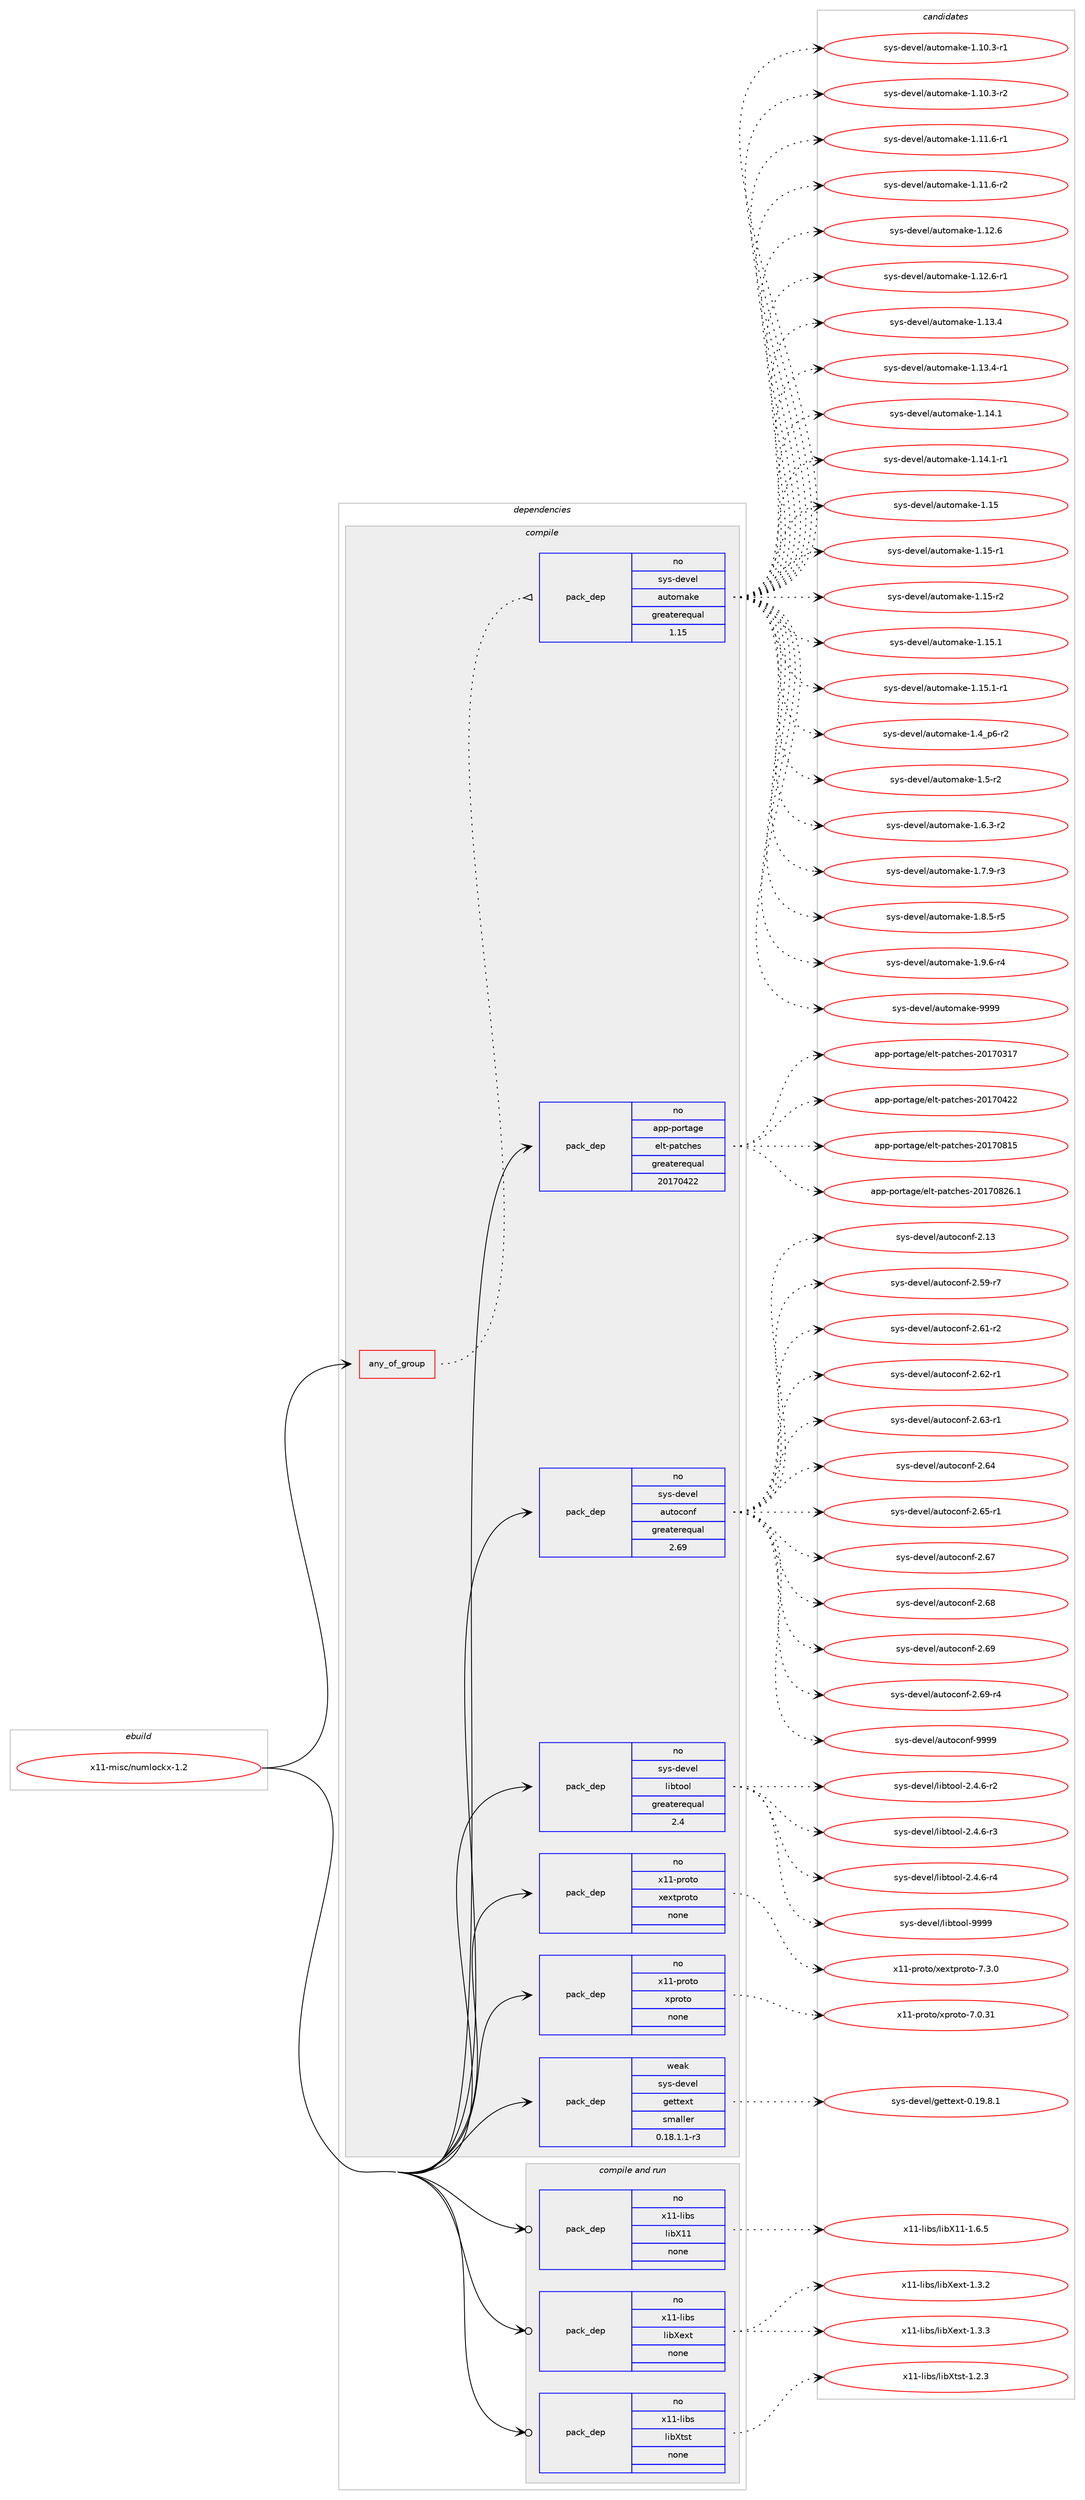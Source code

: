 digraph prolog {

# *************
# Graph options
# *************

newrank=true;
concentrate=true;
compound=true;
graph [rankdir=LR,fontname=Helvetica,fontsize=10,ranksep=1.5];#, ranksep=2.5, nodesep=0.2];
edge  [arrowhead=vee];
node  [fontname=Helvetica,fontsize=10];

# **********
# The ebuild
# **********

subgraph cluster_leftcol {
color=gray;
rank=same;
label=<<i>ebuild</i>>;
id [label="x11-misc/numlockx-1.2", color=red, width=4, href="../x11-misc/numlockx-1.2.svg"];
}

# ****************
# The dependencies
# ****************

subgraph cluster_midcol {
color=gray;
label=<<i>dependencies</i>>;
subgraph cluster_compile {
fillcolor="#eeeeee";
style=filled;
label=<<i>compile</i>>;
subgraph any9486 {
dependency523325 [label=<<TABLE BORDER="0" CELLBORDER="1" CELLSPACING="0" CELLPADDING="4"><TR><TD CELLPADDING="10">any_of_group</TD></TR></TABLE>>, shape=none, color=red];subgraph pack390303 {
dependency523326 [label=<<TABLE BORDER="0" CELLBORDER="1" CELLSPACING="0" CELLPADDING="4" WIDTH="220"><TR><TD ROWSPAN="6" CELLPADDING="30">pack_dep</TD></TR><TR><TD WIDTH="110">no</TD></TR><TR><TD>sys-devel</TD></TR><TR><TD>automake</TD></TR><TR><TD>greaterequal</TD></TR><TR><TD>1.15</TD></TR></TABLE>>, shape=none, color=blue];
}
dependency523325:e -> dependency523326:w [weight=20,style="dotted",arrowhead="oinv"];
}
id:e -> dependency523325:w [weight=20,style="solid",arrowhead="vee"];
subgraph pack390304 {
dependency523327 [label=<<TABLE BORDER="0" CELLBORDER="1" CELLSPACING="0" CELLPADDING="4" WIDTH="220"><TR><TD ROWSPAN="6" CELLPADDING="30">pack_dep</TD></TR><TR><TD WIDTH="110">no</TD></TR><TR><TD>app-portage</TD></TR><TR><TD>elt-patches</TD></TR><TR><TD>greaterequal</TD></TR><TR><TD>20170422</TD></TR></TABLE>>, shape=none, color=blue];
}
id:e -> dependency523327:w [weight=20,style="solid",arrowhead="vee"];
subgraph pack390305 {
dependency523328 [label=<<TABLE BORDER="0" CELLBORDER="1" CELLSPACING="0" CELLPADDING="4" WIDTH="220"><TR><TD ROWSPAN="6" CELLPADDING="30">pack_dep</TD></TR><TR><TD WIDTH="110">no</TD></TR><TR><TD>sys-devel</TD></TR><TR><TD>autoconf</TD></TR><TR><TD>greaterequal</TD></TR><TR><TD>2.69</TD></TR></TABLE>>, shape=none, color=blue];
}
id:e -> dependency523328:w [weight=20,style="solid",arrowhead="vee"];
subgraph pack390306 {
dependency523329 [label=<<TABLE BORDER="0" CELLBORDER="1" CELLSPACING="0" CELLPADDING="4" WIDTH="220"><TR><TD ROWSPAN="6" CELLPADDING="30">pack_dep</TD></TR><TR><TD WIDTH="110">no</TD></TR><TR><TD>sys-devel</TD></TR><TR><TD>libtool</TD></TR><TR><TD>greaterequal</TD></TR><TR><TD>2.4</TD></TR></TABLE>>, shape=none, color=blue];
}
id:e -> dependency523329:w [weight=20,style="solid",arrowhead="vee"];
subgraph pack390307 {
dependency523330 [label=<<TABLE BORDER="0" CELLBORDER="1" CELLSPACING="0" CELLPADDING="4" WIDTH="220"><TR><TD ROWSPAN="6" CELLPADDING="30">pack_dep</TD></TR><TR><TD WIDTH="110">no</TD></TR><TR><TD>x11-proto</TD></TR><TR><TD>xextproto</TD></TR><TR><TD>none</TD></TR><TR><TD></TD></TR></TABLE>>, shape=none, color=blue];
}
id:e -> dependency523330:w [weight=20,style="solid",arrowhead="vee"];
subgraph pack390308 {
dependency523331 [label=<<TABLE BORDER="0" CELLBORDER="1" CELLSPACING="0" CELLPADDING="4" WIDTH="220"><TR><TD ROWSPAN="6" CELLPADDING="30">pack_dep</TD></TR><TR><TD WIDTH="110">no</TD></TR><TR><TD>x11-proto</TD></TR><TR><TD>xproto</TD></TR><TR><TD>none</TD></TR><TR><TD></TD></TR></TABLE>>, shape=none, color=blue];
}
id:e -> dependency523331:w [weight=20,style="solid",arrowhead="vee"];
subgraph pack390309 {
dependency523332 [label=<<TABLE BORDER="0" CELLBORDER="1" CELLSPACING="0" CELLPADDING="4" WIDTH="220"><TR><TD ROWSPAN="6" CELLPADDING="30">pack_dep</TD></TR><TR><TD WIDTH="110">weak</TD></TR><TR><TD>sys-devel</TD></TR><TR><TD>gettext</TD></TR><TR><TD>smaller</TD></TR><TR><TD>0.18.1.1-r3</TD></TR></TABLE>>, shape=none, color=blue];
}
id:e -> dependency523332:w [weight=20,style="solid",arrowhead="vee"];
}
subgraph cluster_compileandrun {
fillcolor="#eeeeee";
style=filled;
label=<<i>compile and run</i>>;
subgraph pack390310 {
dependency523333 [label=<<TABLE BORDER="0" CELLBORDER="1" CELLSPACING="0" CELLPADDING="4" WIDTH="220"><TR><TD ROWSPAN="6" CELLPADDING="30">pack_dep</TD></TR><TR><TD WIDTH="110">no</TD></TR><TR><TD>x11-libs</TD></TR><TR><TD>libX11</TD></TR><TR><TD>none</TD></TR><TR><TD></TD></TR></TABLE>>, shape=none, color=blue];
}
id:e -> dependency523333:w [weight=20,style="solid",arrowhead="odotvee"];
subgraph pack390311 {
dependency523334 [label=<<TABLE BORDER="0" CELLBORDER="1" CELLSPACING="0" CELLPADDING="4" WIDTH="220"><TR><TD ROWSPAN="6" CELLPADDING="30">pack_dep</TD></TR><TR><TD WIDTH="110">no</TD></TR><TR><TD>x11-libs</TD></TR><TR><TD>libXext</TD></TR><TR><TD>none</TD></TR><TR><TD></TD></TR></TABLE>>, shape=none, color=blue];
}
id:e -> dependency523334:w [weight=20,style="solid",arrowhead="odotvee"];
subgraph pack390312 {
dependency523335 [label=<<TABLE BORDER="0" CELLBORDER="1" CELLSPACING="0" CELLPADDING="4" WIDTH="220"><TR><TD ROWSPAN="6" CELLPADDING="30">pack_dep</TD></TR><TR><TD WIDTH="110">no</TD></TR><TR><TD>x11-libs</TD></TR><TR><TD>libXtst</TD></TR><TR><TD>none</TD></TR><TR><TD></TD></TR></TABLE>>, shape=none, color=blue];
}
id:e -> dependency523335:w [weight=20,style="solid",arrowhead="odotvee"];
}
subgraph cluster_run {
fillcolor="#eeeeee";
style=filled;
label=<<i>run</i>>;
}
}

# **************
# The candidates
# **************

subgraph cluster_choices {
rank=same;
color=gray;
label=<<i>candidates</i>>;

subgraph choice390303 {
color=black;
nodesep=1;
choice11512111545100101118101108479711711611110997107101454946494846514511449 [label="sys-devel/automake-1.10.3-r1", color=red, width=4,href="../sys-devel/automake-1.10.3-r1.svg"];
choice11512111545100101118101108479711711611110997107101454946494846514511450 [label="sys-devel/automake-1.10.3-r2", color=red, width=4,href="../sys-devel/automake-1.10.3-r2.svg"];
choice11512111545100101118101108479711711611110997107101454946494946544511449 [label="sys-devel/automake-1.11.6-r1", color=red, width=4,href="../sys-devel/automake-1.11.6-r1.svg"];
choice11512111545100101118101108479711711611110997107101454946494946544511450 [label="sys-devel/automake-1.11.6-r2", color=red, width=4,href="../sys-devel/automake-1.11.6-r2.svg"];
choice1151211154510010111810110847971171161111099710710145494649504654 [label="sys-devel/automake-1.12.6", color=red, width=4,href="../sys-devel/automake-1.12.6.svg"];
choice11512111545100101118101108479711711611110997107101454946495046544511449 [label="sys-devel/automake-1.12.6-r1", color=red, width=4,href="../sys-devel/automake-1.12.6-r1.svg"];
choice1151211154510010111810110847971171161111099710710145494649514652 [label="sys-devel/automake-1.13.4", color=red, width=4,href="../sys-devel/automake-1.13.4.svg"];
choice11512111545100101118101108479711711611110997107101454946495146524511449 [label="sys-devel/automake-1.13.4-r1", color=red, width=4,href="../sys-devel/automake-1.13.4-r1.svg"];
choice1151211154510010111810110847971171161111099710710145494649524649 [label="sys-devel/automake-1.14.1", color=red, width=4,href="../sys-devel/automake-1.14.1.svg"];
choice11512111545100101118101108479711711611110997107101454946495246494511449 [label="sys-devel/automake-1.14.1-r1", color=red, width=4,href="../sys-devel/automake-1.14.1-r1.svg"];
choice115121115451001011181011084797117116111109971071014549464953 [label="sys-devel/automake-1.15", color=red, width=4,href="../sys-devel/automake-1.15.svg"];
choice1151211154510010111810110847971171161111099710710145494649534511449 [label="sys-devel/automake-1.15-r1", color=red, width=4,href="../sys-devel/automake-1.15-r1.svg"];
choice1151211154510010111810110847971171161111099710710145494649534511450 [label="sys-devel/automake-1.15-r2", color=red, width=4,href="../sys-devel/automake-1.15-r2.svg"];
choice1151211154510010111810110847971171161111099710710145494649534649 [label="sys-devel/automake-1.15.1", color=red, width=4,href="../sys-devel/automake-1.15.1.svg"];
choice11512111545100101118101108479711711611110997107101454946495346494511449 [label="sys-devel/automake-1.15.1-r1", color=red, width=4,href="../sys-devel/automake-1.15.1-r1.svg"];
choice115121115451001011181011084797117116111109971071014549465295112544511450 [label="sys-devel/automake-1.4_p6-r2", color=red, width=4,href="../sys-devel/automake-1.4_p6-r2.svg"];
choice11512111545100101118101108479711711611110997107101454946534511450 [label="sys-devel/automake-1.5-r2", color=red, width=4,href="../sys-devel/automake-1.5-r2.svg"];
choice115121115451001011181011084797117116111109971071014549465446514511450 [label="sys-devel/automake-1.6.3-r2", color=red, width=4,href="../sys-devel/automake-1.6.3-r2.svg"];
choice115121115451001011181011084797117116111109971071014549465546574511451 [label="sys-devel/automake-1.7.9-r3", color=red, width=4,href="../sys-devel/automake-1.7.9-r3.svg"];
choice115121115451001011181011084797117116111109971071014549465646534511453 [label="sys-devel/automake-1.8.5-r5", color=red, width=4,href="../sys-devel/automake-1.8.5-r5.svg"];
choice115121115451001011181011084797117116111109971071014549465746544511452 [label="sys-devel/automake-1.9.6-r4", color=red, width=4,href="../sys-devel/automake-1.9.6-r4.svg"];
choice115121115451001011181011084797117116111109971071014557575757 [label="sys-devel/automake-9999", color=red, width=4,href="../sys-devel/automake-9999.svg"];
dependency523326:e -> choice11512111545100101118101108479711711611110997107101454946494846514511449:w [style=dotted,weight="100"];
dependency523326:e -> choice11512111545100101118101108479711711611110997107101454946494846514511450:w [style=dotted,weight="100"];
dependency523326:e -> choice11512111545100101118101108479711711611110997107101454946494946544511449:w [style=dotted,weight="100"];
dependency523326:e -> choice11512111545100101118101108479711711611110997107101454946494946544511450:w [style=dotted,weight="100"];
dependency523326:e -> choice1151211154510010111810110847971171161111099710710145494649504654:w [style=dotted,weight="100"];
dependency523326:e -> choice11512111545100101118101108479711711611110997107101454946495046544511449:w [style=dotted,weight="100"];
dependency523326:e -> choice1151211154510010111810110847971171161111099710710145494649514652:w [style=dotted,weight="100"];
dependency523326:e -> choice11512111545100101118101108479711711611110997107101454946495146524511449:w [style=dotted,weight="100"];
dependency523326:e -> choice1151211154510010111810110847971171161111099710710145494649524649:w [style=dotted,weight="100"];
dependency523326:e -> choice11512111545100101118101108479711711611110997107101454946495246494511449:w [style=dotted,weight="100"];
dependency523326:e -> choice115121115451001011181011084797117116111109971071014549464953:w [style=dotted,weight="100"];
dependency523326:e -> choice1151211154510010111810110847971171161111099710710145494649534511449:w [style=dotted,weight="100"];
dependency523326:e -> choice1151211154510010111810110847971171161111099710710145494649534511450:w [style=dotted,weight="100"];
dependency523326:e -> choice1151211154510010111810110847971171161111099710710145494649534649:w [style=dotted,weight="100"];
dependency523326:e -> choice11512111545100101118101108479711711611110997107101454946495346494511449:w [style=dotted,weight="100"];
dependency523326:e -> choice115121115451001011181011084797117116111109971071014549465295112544511450:w [style=dotted,weight="100"];
dependency523326:e -> choice11512111545100101118101108479711711611110997107101454946534511450:w [style=dotted,weight="100"];
dependency523326:e -> choice115121115451001011181011084797117116111109971071014549465446514511450:w [style=dotted,weight="100"];
dependency523326:e -> choice115121115451001011181011084797117116111109971071014549465546574511451:w [style=dotted,weight="100"];
dependency523326:e -> choice115121115451001011181011084797117116111109971071014549465646534511453:w [style=dotted,weight="100"];
dependency523326:e -> choice115121115451001011181011084797117116111109971071014549465746544511452:w [style=dotted,weight="100"];
dependency523326:e -> choice115121115451001011181011084797117116111109971071014557575757:w [style=dotted,weight="100"];
}
subgraph choice390304 {
color=black;
nodesep=1;
choice97112112451121111141169710310147101108116451129711699104101115455048495548514955 [label="app-portage/elt-patches-20170317", color=red, width=4,href="../app-portage/elt-patches-20170317.svg"];
choice97112112451121111141169710310147101108116451129711699104101115455048495548525050 [label="app-portage/elt-patches-20170422", color=red, width=4,href="../app-portage/elt-patches-20170422.svg"];
choice97112112451121111141169710310147101108116451129711699104101115455048495548564953 [label="app-portage/elt-patches-20170815", color=red, width=4,href="../app-portage/elt-patches-20170815.svg"];
choice971121124511211111411697103101471011081164511297116991041011154550484955485650544649 [label="app-portage/elt-patches-20170826.1", color=red, width=4,href="../app-portage/elt-patches-20170826.1.svg"];
dependency523327:e -> choice97112112451121111141169710310147101108116451129711699104101115455048495548514955:w [style=dotted,weight="100"];
dependency523327:e -> choice97112112451121111141169710310147101108116451129711699104101115455048495548525050:w [style=dotted,weight="100"];
dependency523327:e -> choice97112112451121111141169710310147101108116451129711699104101115455048495548564953:w [style=dotted,weight="100"];
dependency523327:e -> choice971121124511211111411697103101471011081164511297116991041011154550484955485650544649:w [style=dotted,weight="100"];
}
subgraph choice390305 {
color=black;
nodesep=1;
choice115121115451001011181011084797117116111991111101024550464951 [label="sys-devel/autoconf-2.13", color=red, width=4,href="../sys-devel/autoconf-2.13.svg"];
choice1151211154510010111810110847971171161119911111010245504653574511455 [label="sys-devel/autoconf-2.59-r7", color=red, width=4,href="../sys-devel/autoconf-2.59-r7.svg"];
choice1151211154510010111810110847971171161119911111010245504654494511450 [label="sys-devel/autoconf-2.61-r2", color=red, width=4,href="../sys-devel/autoconf-2.61-r2.svg"];
choice1151211154510010111810110847971171161119911111010245504654504511449 [label="sys-devel/autoconf-2.62-r1", color=red, width=4,href="../sys-devel/autoconf-2.62-r1.svg"];
choice1151211154510010111810110847971171161119911111010245504654514511449 [label="sys-devel/autoconf-2.63-r1", color=red, width=4,href="../sys-devel/autoconf-2.63-r1.svg"];
choice115121115451001011181011084797117116111991111101024550465452 [label="sys-devel/autoconf-2.64", color=red, width=4,href="../sys-devel/autoconf-2.64.svg"];
choice1151211154510010111810110847971171161119911111010245504654534511449 [label="sys-devel/autoconf-2.65-r1", color=red, width=4,href="../sys-devel/autoconf-2.65-r1.svg"];
choice115121115451001011181011084797117116111991111101024550465455 [label="sys-devel/autoconf-2.67", color=red, width=4,href="../sys-devel/autoconf-2.67.svg"];
choice115121115451001011181011084797117116111991111101024550465456 [label="sys-devel/autoconf-2.68", color=red, width=4,href="../sys-devel/autoconf-2.68.svg"];
choice115121115451001011181011084797117116111991111101024550465457 [label="sys-devel/autoconf-2.69", color=red, width=4,href="../sys-devel/autoconf-2.69.svg"];
choice1151211154510010111810110847971171161119911111010245504654574511452 [label="sys-devel/autoconf-2.69-r4", color=red, width=4,href="../sys-devel/autoconf-2.69-r4.svg"];
choice115121115451001011181011084797117116111991111101024557575757 [label="sys-devel/autoconf-9999", color=red, width=4,href="../sys-devel/autoconf-9999.svg"];
dependency523328:e -> choice115121115451001011181011084797117116111991111101024550464951:w [style=dotted,weight="100"];
dependency523328:e -> choice1151211154510010111810110847971171161119911111010245504653574511455:w [style=dotted,weight="100"];
dependency523328:e -> choice1151211154510010111810110847971171161119911111010245504654494511450:w [style=dotted,weight="100"];
dependency523328:e -> choice1151211154510010111810110847971171161119911111010245504654504511449:w [style=dotted,weight="100"];
dependency523328:e -> choice1151211154510010111810110847971171161119911111010245504654514511449:w [style=dotted,weight="100"];
dependency523328:e -> choice115121115451001011181011084797117116111991111101024550465452:w [style=dotted,weight="100"];
dependency523328:e -> choice1151211154510010111810110847971171161119911111010245504654534511449:w [style=dotted,weight="100"];
dependency523328:e -> choice115121115451001011181011084797117116111991111101024550465455:w [style=dotted,weight="100"];
dependency523328:e -> choice115121115451001011181011084797117116111991111101024550465456:w [style=dotted,weight="100"];
dependency523328:e -> choice115121115451001011181011084797117116111991111101024550465457:w [style=dotted,weight="100"];
dependency523328:e -> choice1151211154510010111810110847971171161119911111010245504654574511452:w [style=dotted,weight="100"];
dependency523328:e -> choice115121115451001011181011084797117116111991111101024557575757:w [style=dotted,weight="100"];
}
subgraph choice390306 {
color=black;
nodesep=1;
choice1151211154510010111810110847108105981161111111084550465246544511450 [label="sys-devel/libtool-2.4.6-r2", color=red, width=4,href="../sys-devel/libtool-2.4.6-r2.svg"];
choice1151211154510010111810110847108105981161111111084550465246544511451 [label="sys-devel/libtool-2.4.6-r3", color=red, width=4,href="../sys-devel/libtool-2.4.6-r3.svg"];
choice1151211154510010111810110847108105981161111111084550465246544511452 [label="sys-devel/libtool-2.4.6-r4", color=red, width=4,href="../sys-devel/libtool-2.4.6-r4.svg"];
choice1151211154510010111810110847108105981161111111084557575757 [label="sys-devel/libtool-9999", color=red, width=4,href="../sys-devel/libtool-9999.svg"];
dependency523329:e -> choice1151211154510010111810110847108105981161111111084550465246544511450:w [style=dotted,weight="100"];
dependency523329:e -> choice1151211154510010111810110847108105981161111111084550465246544511451:w [style=dotted,weight="100"];
dependency523329:e -> choice1151211154510010111810110847108105981161111111084550465246544511452:w [style=dotted,weight="100"];
dependency523329:e -> choice1151211154510010111810110847108105981161111111084557575757:w [style=dotted,weight="100"];
}
subgraph choice390307 {
color=black;
nodesep=1;
choice12049494511211411111611147120101120116112114111116111455546514648 [label="x11-proto/xextproto-7.3.0", color=red, width=4,href="../x11-proto/xextproto-7.3.0.svg"];
dependency523330:e -> choice12049494511211411111611147120101120116112114111116111455546514648:w [style=dotted,weight="100"];
}
subgraph choice390308 {
color=black;
nodesep=1;
choice1204949451121141111161114712011211411111611145554648465149 [label="x11-proto/xproto-7.0.31", color=red, width=4,href="../x11-proto/xproto-7.0.31.svg"];
dependency523331:e -> choice1204949451121141111161114712011211411111611145554648465149:w [style=dotted,weight="100"];
}
subgraph choice390309 {
color=black;
nodesep=1;
choice1151211154510010111810110847103101116116101120116454846495746564649 [label="sys-devel/gettext-0.19.8.1", color=red, width=4,href="../sys-devel/gettext-0.19.8.1.svg"];
dependency523332:e -> choice1151211154510010111810110847103101116116101120116454846495746564649:w [style=dotted,weight="100"];
}
subgraph choice390310 {
color=black;
nodesep=1;
choice120494945108105981154710810598884949454946544653 [label="x11-libs/libX11-1.6.5", color=red, width=4,href="../x11-libs/libX11-1.6.5.svg"];
dependency523333:e -> choice120494945108105981154710810598884949454946544653:w [style=dotted,weight="100"];
}
subgraph choice390311 {
color=black;
nodesep=1;
choice12049494510810598115471081059888101120116454946514650 [label="x11-libs/libXext-1.3.2", color=red, width=4,href="../x11-libs/libXext-1.3.2.svg"];
choice12049494510810598115471081059888101120116454946514651 [label="x11-libs/libXext-1.3.3", color=red, width=4,href="../x11-libs/libXext-1.3.3.svg"];
dependency523334:e -> choice12049494510810598115471081059888101120116454946514650:w [style=dotted,weight="100"];
dependency523334:e -> choice12049494510810598115471081059888101120116454946514651:w [style=dotted,weight="100"];
}
subgraph choice390312 {
color=black;
nodesep=1;
choice12049494510810598115471081059888116115116454946504651 [label="x11-libs/libXtst-1.2.3", color=red, width=4,href="../x11-libs/libXtst-1.2.3.svg"];
dependency523335:e -> choice12049494510810598115471081059888116115116454946504651:w [style=dotted,weight="100"];
}
}

}
